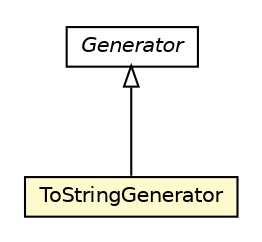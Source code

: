 #!/usr/local/bin/dot
#
# Class diagram 
# Generated by UMLGraph version 5.1 (http://www.umlgraph.org/)
#

digraph G {
	edge [fontname="Helvetica",fontsize=10,labelfontname="Helvetica",labelfontsize=10];
	node [fontname="Helvetica",fontsize=10,shape=plaintext];
	nodesep=0.25;
	ranksep=0.5;
	// net.sf.commonclipse.ToStringGenerator
	c57 [label=<<table title="net.sf.commonclipse.ToStringGenerator" border="0" cellborder="1" cellspacing="0" cellpadding="2" port="p" bgcolor="lemonChiffon" href="./ToStringGenerator.html">
		<tr><td><table border="0" cellspacing="0" cellpadding="1">
<tr><td align="center" balign="center"> ToStringGenerator </td></tr>
		</table></td></tr>
		</table>>, fontname="Helvetica", fontcolor="black", fontsize=10.0];
	// net.sf.commonclipse.Generator
	c60 [label=<<table title="net.sf.commonclipse.Generator" border="0" cellborder="1" cellspacing="0" cellpadding="2" port="p" href="./Generator.html">
		<tr><td><table border="0" cellspacing="0" cellpadding="1">
<tr><td align="center" balign="center"><font face="Helvetica-Oblique"> Generator </font></td></tr>
		</table></td></tr>
		</table>>, fontname="Helvetica", fontcolor="black", fontsize=10.0];
	//net.sf.commonclipse.ToStringGenerator extends net.sf.commonclipse.Generator
	c60:p -> c57:p [dir=back,arrowtail=empty];
}

